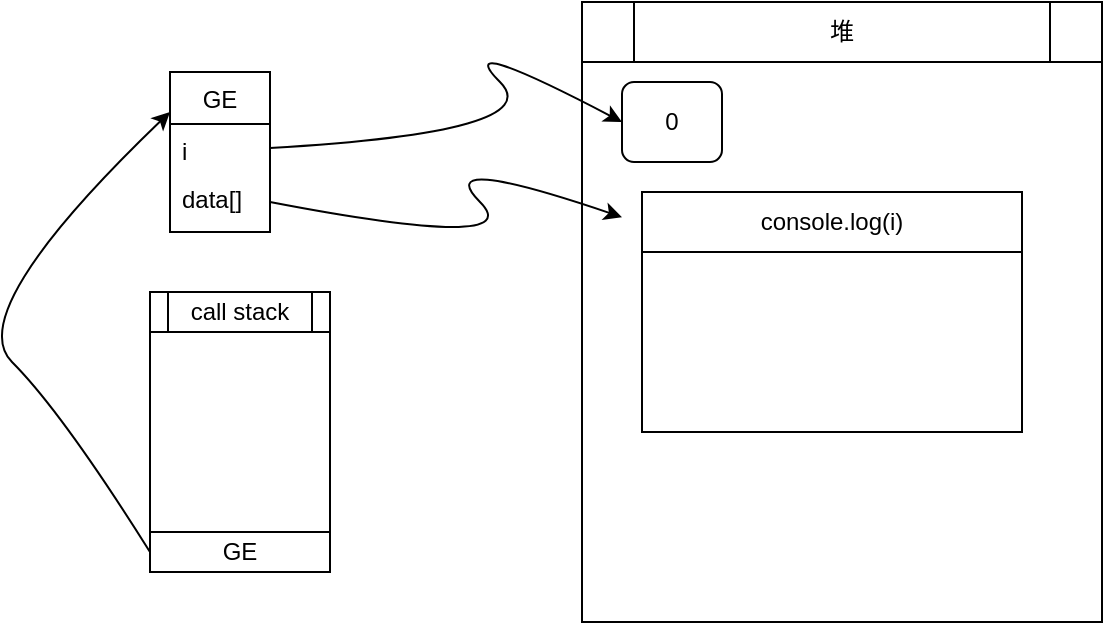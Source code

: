 <mxfile version="13.7.9" type="device"><diagram id="2ma7mBrab-b9GXQ7DDir" name="Page-1"><mxGraphModel dx="1422" dy="706" grid="1" gridSize="10" guides="1" tooltips="1" connect="1" arrows="1" fold="1" page="1" pageScale="1" pageWidth="827" pageHeight="1169" math="0" shadow="0"><root><mxCell id="0"/><mxCell id="1" parent="0"/><mxCell id="d_kEUOmbqk5oH5yuEALL-11" value="" style="rounded=0;whiteSpace=wrap;html=1;" vertex="1" parent="1"><mxGeometry x="134" y="420" width="90" height="140" as="geometry"/></mxCell><mxCell id="d_kEUOmbqk5oH5yuEALL-12" value="call stack" style="shape=process;whiteSpace=wrap;html=1;backgroundOutline=1;" vertex="1" parent="1"><mxGeometry x="134" y="420" width="90" height="20" as="geometry"/></mxCell><mxCell id="d_kEUOmbqk5oH5yuEALL-13" value="" style="rounded=0;whiteSpace=wrap;html=1;" vertex="1" parent="1"><mxGeometry x="350" y="275" width="260" height="310" as="geometry"/></mxCell><mxCell id="d_kEUOmbqk5oH5yuEALL-14" value="堆" style="shape=process;whiteSpace=wrap;html=1;backgroundOutline=1;" vertex="1" parent="1"><mxGeometry x="350" y="275" width="260" height="30" as="geometry"/></mxCell><mxCell id="d_kEUOmbqk5oH5yuEALL-15" value="0" style="rounded=1;whiteSpace=wrap;html=1;" vertex="1" parent="1"><mxGeometry x="370" y="315" width="50" height="40" as="geometry"/></mxCell><mxCell id="d_kEUOmbqk5oH5yuEALL-25" value="" style="curved=1;endArrow=classic;html=1;exitX=1;exitY=0.5;exitDx=0;exitDy=0;entryX=0;entryY=0.5;entryDx=0;entryDy=0;" edge="1" parent="1" source="d_kEUOmbqk5oH5yuEALL-4" target="d_kEUOmbqk5oH5yuEALL-15"><mxGeometry width="50" height="50" relative="1" as="geometry"><mxPoint x="284" y="340" as="sourcePoint"/><mxPoint x="334" y="290" as="targetPoint"/><Array as="points"><mxPoint x="334" y="340"/><mxPoint x="284" y="290"/></Array></mxGeometry></mxCell><mxCell id="d_kEUOmbqk5oH5yuEALL-26" value="" style="curved=1;endArrow=classic;html=1;exitX=1;exitY=0.5;exitDx=0;exitDy=0;" edge="1" parent="1" source="d_kEUOmbqk5oH5yuEALL-5"><mxGeometry width="50" height="50" relative="1" as="geometry"><mxPoint x="274" y="400" as="sourcePoint"/><mxPoint x="370" y="382.621" as="targetPoint"/><Array as="points"><mxPoint x="324" y="400"/><mxPoint x="274" y="350"/></Array></mxGeometry></mxCell><mxCell id="d_kEUOmbqk5oH5yuEALL-28" value="GE" style="rounded=0;whiteSpace=wrap;html=1;" vertex="1" parent="1"><mxGeometry x="134" y="540" width="90" height="20" as="geometry"/></mxCell><mxCell id="d_kEUOmbqk5oH5yuEALL-3" value="GE" style="swimlane;fontStyle=0;childLayout=stackLayout;horizontal=1;startSize=26;fillColor=none;horizontalStack=0;resizeParent=1;resizeParentMax=0;resizeLast=0;collapsible=1;marginBottom=0;" vertex="1" parent="1"><mxGeometry x="144" y="310" width="50" height="80" as="geometry"><mxRectangle x="50" y="40" width="50" height="26" as="alternateBounds"/></mxGeometry></mxCell><mxCell id="d_kEUOmbqk5oH5yuEALL-4" value="i" style="text;strokeColor=none;fillColor=none;align=left;verticalAlign=top;spacingLeft=4;spacingRight=4;overflow=hidden;rotatable=0;points=[[0,0.5],[1,0.5]];portConstraint=eastwest;" vertex="1" parent="d_kEUOmbqk5oH5yuEALL-3"><mxGeometry y="26" width="50" height="24" as="geometry"/></mxCell><mxCell id="d_kEUOmbqk5oH5yuEALL-5" value="data[]" style="text;strokeColor=none;fillColor=none;align=left;verticalAlign=top;spacingLeft=4;spacingRight=4;overflow=hidden;rotatable=0;points=[[0,0.5],[1,0.5]];portConstraint=eastwest;" vertex="1" parent="d_kEUOmbqk5oH5yuEALL-3"><mxGeometry y="50" width="50" height="30" as="geometry"/></mxCell><mxCell id="d_kEUOmbqk5oH5yuEALL-29" value="" style="rounded=0;whiteSpace=wrap;html=1;" vertex="1" parent="1"><mxGeometry x="380" y="370" width="190" height="120" as="geometry"/></mxCell><mxCell id="d_kEUOmbqk5oH5yuEALL-30" value="console.log(i)" style="rounded=0;whiteSpace=wrap;html=1;" vertex="1" parent="1"><mxGeometry x="380" y="370" width="190" height="30" as="geometry"/></mxCell><mxCell id="d_kEUOmbqk5oH5yuEALL-31" value="" style="curved=1;endArrow=classic;html=1;exitX=0;exitY=0.5;exitDx=0;exitDy=0;entryX=0;entryY=0.25;entryDx=0;entryDy=0;" edge="1" parent="1" source="d_kEUOmbqk5oH5yuEALL-28" target="d_kEUOmbqk5oH5yuEALL-3"><mxGeometry width="50" height="50" relative="1" as="geometry"><mxPoint x="40" y="480" as="sourcePoint"/><mxPoint x="90" y="430" as="targetPoint"/><Array as="points"><mxPoint x="90" y="480"/><mxPoint x="40" y="430"/></Array></mxGeometry></mxCell></root></mxGraphModel></diagram></mxfile>